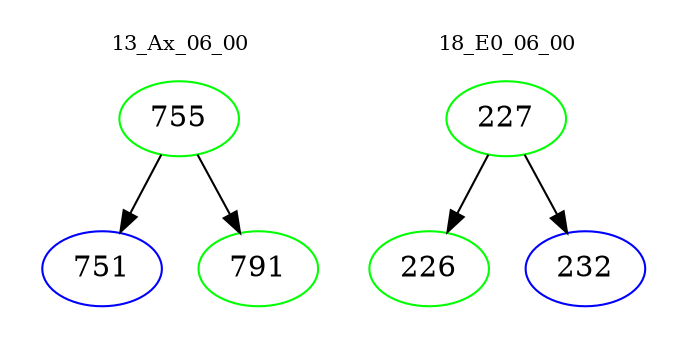 digraph{
subgraph cluster_0 {
color = white
label = "13_Ax_06_00";
fontsize=10;
T0_755 [label="755", color="green"]
T0_755 -> T0_751 [color="black"]
T0_751 [label="751", color="blue"]
T0_755 -> T0_791 [color="black"]
T0_791 [label="791", color="green"]
}
subgraph cluster_1 {
color = white
label = "18_E0_06_00";
fontsize=10;
T1_227 [label="227", color="green"]
T1_227 -> T1_226 [color="black"]
T1_226 [label="226", color="green"]
T1_227 -> T1_232 [color="black"]
T1_232 [label="232", color="blue"]
}
}
